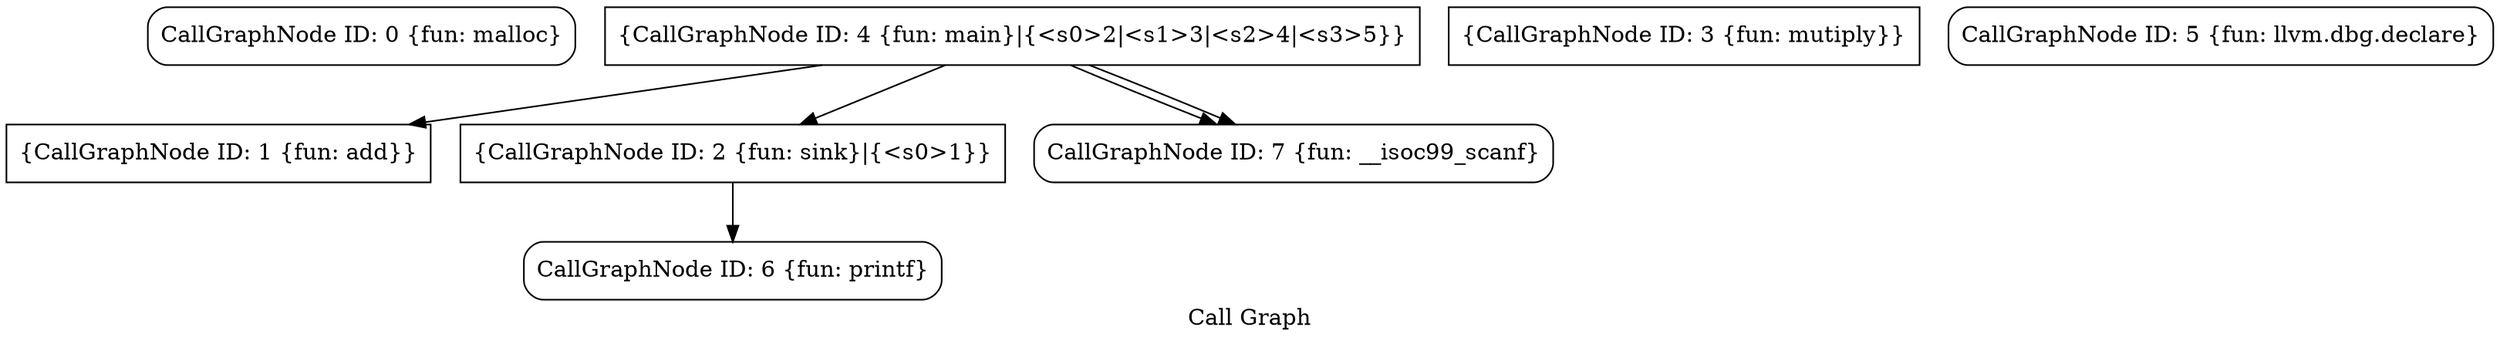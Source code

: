 digraph "Call Graph" {
	label="Call Graph";

	Node0x5555561a99c0 [shape=record,shape=Mrecord,label="{CallGraphNode ID: 0 \{fun: malloc\}}"];
	Node0x55555620e990 [shape=record,shape=box,label="{CallGraphNode ID: 1 \{fun: add\}}"];
	Node0x5555561f4900 [shape=record,shape=box,label="{CallGraphNode ID: 2 \{fun: sink\}|{<s0>1}}"];
	Node0x5555561f4900:s0 -> Node0x5555561f4d00[color=black];
	Node0x5555561f4a00 [shape=record,shape=box,label="{CallGraphNode ID: 3 \{fun: mutiply\}}"];
	Node0x5555561f4b00 [shape=record,shape=box,label="{CallGraphNode ID: 4 \{fun: main\}|{<s0>2|<s1>3|<s2>4|<s3>5}}"];
	Node0x5555561f4b00:s0 -> Node0x5555561f4e00[color=black];
	Node0x5555561f4b00:s1 -> Node0x5555561f4e00[color=black];
	Node0x5555561f4b00:s2 -> Node0x55555620e990[color=black];
	Node0x5555561f4b00:s3 -> Node0x5555561f4900[color=black];
	Node0x5555561f4c00 [shape=record,shape=Mrecord,label="{CallGraphNode ID: 5 \{fun: llvm.dbg.declare\}}"];
	Node0x5555561f4d00 [shape=record,shape=Mrecord,label="{CallGraphNode ID: 6 \{fun: printf\}}"];
	Node0x5555561f4e00 [shape=record,shape=Mrecord,label="{CallGraphNode ID: 7 \{fun: __isoc99_scanf\}}"];
}
